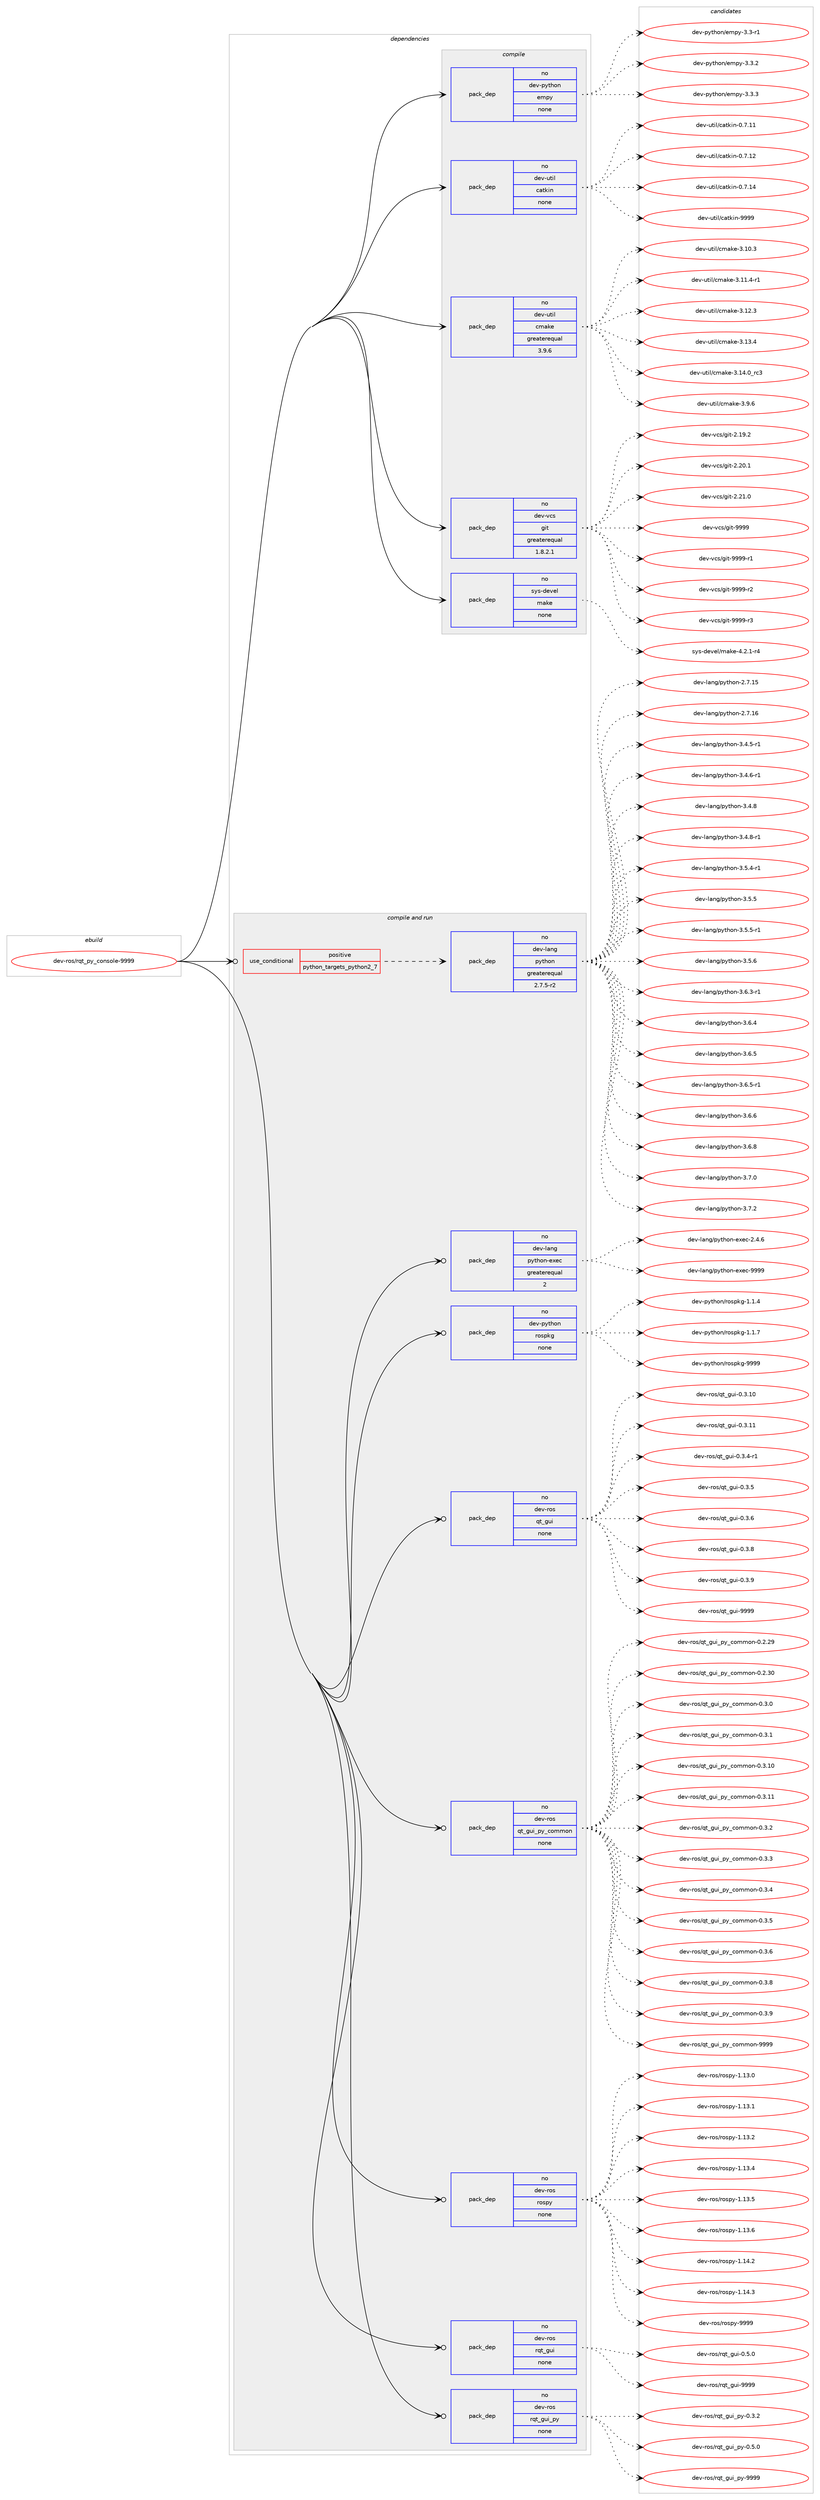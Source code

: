 digraph prolog {

# *************
# Graph options
# *************

newrank=true;
concentrate=true;
compound=true;
graph [rankdir=LR,fontname=Helvetica,fontsize=10,ranksep=1.5];#, ranksep=2.5, nodesep=0.2];
edge  [arrowhead=vee];
node  [fontname=Helvetica,fontsize=10];

# **********
# The ebuild
# **********

subgraph cluster_leftcol {
color=gray;
rank=same;
label=<<i>ebuild</i>>;
id [label="dev-ros/rqt_py_console-9999", color=red, width=4, href="../dev-ros/rqt_py_console-9999.svg"];
}

# ****************
# The dependencies
# ****************

subgraph cluster_midcol {
color=gray;
label=<<i>dependencies</i>>;
subgraph cluster_compile {
fillcolor="#eeeeee";
style=filled;
label=<<i>compile</i>>;
subgraph pack1055873 {
dependency1469792 [label=<<TABLE BORDER="0" CELLBORDER="1" CELLSPACING="0" CELLPADDING="4" WIDTH="220"><TR><TD ROWSPAN="6" CELLPADDING="30">pack_dep</TD></TR><TR><TD WIDTH="110">no</TD></TR><TR><TD>dev-python</TD></TR><TR><TD>empy</TD></TR><TR><TD>none</TD></TR><TR><TD></TD></TR></TABLE>>, shape=none, color=blue];
}
id:e -> dependency1469792:w [weight=20,style="solid",arrowhead="vee"];
subgraph pack1055874 {
dependency1469793 [label=<<TABLE BORDER="0" CELLBORDER="1" CELLSPACING="0" CELLPADDING="4" WIDTH="220"><TR><TD ROWSPAN="6" CELLPADDING="30">pack_dep</TD></TR><TR><TD WIDTH="110">no</TD></TR><TR><TD>dev-util</TD></TR><TR><TD>catkin</TD></TR><TR><TD>none</TD></TR><TR><TD></TD></TR></TABLE>>, shape=none, color=blue];
}
id:e -> dependency1469793:w [weight=20,style="solid",arrowhead="vee"];
subgraph pack1055875 {
dependency1469794 [label=<<TABLE BORDER="0" CELLBORDER="1" CELLSPACING="0" CELLPADDING="4" WIDTH="220"><TR><TD ROWSPAN="6" CELLPADDING="30">pack_dep</TD></TR><TR><TD WIDTH="110">no</TD></TR><TR><TD>dev-util</TD></TR><TR><TD>cmake</TD></TR><TR><TD>greaterequal</TD></TR><TR><TD>3.9.6</TD></TR></TABLE>>, shape=none, color=blue];
}
id:e -> dependency1469794:w [weight=20,style="solid",arrowhead="vee"];
subgraph pack1055876 {
dependency1469795 [label=<<TABLE BORDER="0" CELLBORDER="1" CELLSPACING="0" CELLPADDING="4" WIDTH="220"><TR><TD ROWSPAN="6" CELLPADDING="30">pack_dep</TD></TR><TR><TD WIDTH="110">no</TD></TR><TR><TD>dev-vcs</TD></TR><TR><TD>git</TD></TR><TR><TD>greaterequal</TD></TR><TR><TD>1.8.2.1</TD></TR></TABLE>>, shape=none, color=blue];
}
id:e -> dependency1469795:w [weight=20,style="solid",arrowhead="vee"];
subgraph pack1055877 {
dependency1469796 [label=<<TABLE BORDER="0" CELLBORDER="1" CELLSPACING="0" CELLPADDING="4" WIDTH="220"><TR><TD ROWSPAN="6" CELLPADDING="30">pack_dep</TD></TR><TR><TD WIDTH="110">no</TD></TR><TR><TD>sys-devel</TD></TR><TR><TD>make</TD></TR><TR><TD>none</TD></TR><TR><TD></TD></TR></TABLE>>, shape=none, color=blue];
}
id:e -> dependency1469796:w [weight=20,style="solid",arrowhead="vee"];
}
subgraph cluster_compileandrun {
fillcolor="#eeeeee";
style=filled;
label=<<i>compile and run</i>>;
subgraph cond390529 {
dependency1469797 [label=<<TABLE BORDER="0" CELLBORDER="1" CELLSPACING="0" CELLPADDING="4"><TR><TD ROWSPAN="3" CELLPADDING="10">use_conditional</TD></TR><TR><TD>positive</TD></TR><TR><TD>python_targets_python2_7</TD></TR></TABLE>>, shape=none, color=red];
subgraph pack1055878 {
dependency1469798 [label=<<TABLE BORDER="0" CELLBORDER="1" CELLSPACING="0" CELLPADDING="4" WIDTH="220"><TR><TD ROWSPAN="6" CELLPADDING="30">pack_dep</TD></TR><TR><TD WIDTH="110">no</TD></TR><TR><TD>dev-lang</TD></TR><TR><TD>python</TD></TR><TR><TD>greaterequal</TD></TR><TR><TD>2.7.5-r2</TD></TR></TABLE>>, shape=none, color=blue];
}
dependency1469797:e -> dependency1469798:w [weight=20,style="dashed",arrowhead="vee"];
}
id:e -> dependency1469797:w [weight=20,style="solid",arrowhead="odotvee"];
subgraph pack1055879 {
dependency1469799 [label=<<TABLE BORDER="0" CELLBORDER="1" CELLSPACING="0" CELLPADDING="4" WIDTH="220"><TR><TD ROWSPAN="6" CELLPADDING="30">pack_dep</TD></TR><TR><TD WIDTH="110">no</TD></TR><TR><TD>dev-lang</TD></TR><TR><TD>python-exec</TD></TR><TR><TD>greaterequal</TD></TR><TR><TD>2</TD></TR></TABLE>>, shape=none, color=blue];
}
id:e -> dependency1469799:w [weight=20,style="solid",arrowhead="odotvee"];
subgraph pack1055880 {
dependency1469800 [label=<<TABLE BORDER="0" CELLBORDER="1" CELLSPACING="0" CELLPADDING="4" WIDTH="220"><TR><TD ROWSPAN="6" CELLPADDING="30">pack_dep</TD></TR><TR><TD WIDTH="110">no</TD></TR><TR><TD>dev-python</TD></TR><TR><TD>rospkg</TD></TR><TR><TD>none</TD></TR><TR><TD></TD></TR></TABLE>>, shape=none, color=blue];
}
id:e -> dependency1469800:w [weight=20,style="solid",arrowhead="odotvee"];
subgraph pack1055881 {
dependency1469801 [label=<<TABLE BORDER="0" CELLBORDER="1" CELLSPACING="0" CELLPADDING="4" WIDTH="220"><TR><TD ROWSPAN="6" CELLPADDING="30">pack_dep</TD></TR><TR><TD WIDTH="110">no</TD></TR><TR><TD>dev-ros</TD></TR><TR><TD>qt_gui</TD></TR><TR><TD>none</TD></TR><TR><TD></TD></TR></TABLE>>, shape=none, color=blue];
}
id:e -> dependency1469801:w [weight=20,style="solid",arrowhead="odotvee"];
subgraph pack1055882 {
dependency1469802 [label=<<TABLE BORDER="0" CELLBORDER="1" CELLSPACING="0" CELLPADDING="4" WIDTH="220"><TR><TD ROWSPAN="6" CELLPADDING="30">pack_dep</TD></TR><TR><TD WIDTH="110">no</TD></TR><TR><TD>dev-ros</TD></TR><TR><TD>qt_gui_py_common</TD></TR><TR><TD>none</TD></TR><TR><TD></TD></TR></TABLE>>, shape=none, color=blue];
}
id:e -> dependency1469802:w [weight=20,style="solid",arrowhead="odotvee"];
subgraph pack1055883 {
dependency1469803 [label=<<TABLE BORDER="0" CELLBORDER="1" CELLSPACING="0" CELLPADDING="4" WIDTH="220"><TR><TD ROWSPAN="6" CELLPADDING="30">pack_dep</TD></TR><TR><TD WIDTH="110">no</TD></TR><TR><TD>dev-ros</TD></TR><TR><TD>rospy</TD></TR><TR><TD>none</TD></TR><TR><TD></TD></TR></TABLE>>, shape=none, color=blue];
}
id:e -> dependency1469803:w [weight=20,style="solid",arrowhead="odotvee"];
subgraph pack1055884 {
dependency1469804 [label=<<TABLE BORDER="0" CELLBORDER="1" CELLSPACING="0" CELLPADDING="4" WIDTH="220"><TR><TD ROWSPAN="6" CELLPADDING="30">pack_dep</TD></TR><TR><TD WIDTH="110">no</TD></TR><TR><TD>dev-ros</TD></TR><TR><TD>rqt_gui</TD></TR><TR><TD>none</TD></TR><TR><TD></TD></TR></TABLE>>, shape=none, color=blue];
}
id:e -> dependency1469804:w [weight=20,style="solid",arrowhead="odotvee"];
subgraph pack1055885 {
dependency1469805 [label=<<TABLE BORDER="0" CELLBORDER="1" CELLSPACING="0" CELLPADDING="4" WIDTH="220"><TR><TD ROWSPAN="6" CELLPADDING="30">pack_dep</TD></TR><TR><TD WIDTH="110">no</TD></TR><TR><TD>dev-ros</TD></TR><TR><TD>rqt_gui_py</TD></TR><TR><TD>none</TD></TR><TR><TD></TD></TR></TABLE>>, shape=none, color=blue];
}
id:e -> dependency1469805:w [weight=20,style="solid",arrowhead="odotvee"];
}
subgraph cluster_run {
fillcolor="#eeeeee";
style=filled;
label=<<i>run</i>>;
}
}

# **************
# The candidates
# **************

subgraph cluster_choices {
rank=same;
color=gray;
label=<<i>candidates</i>>;

subgraph choice1055873 {
color=black;
nodesep=1;
choice1001011184511212111610411111047101109112121455146514511449 [label="dev-python/empy-3.3-r1", color=red, width=4,href="../dev-python/empy-3.3-r1.svg"];
choice1001011184511212111610411111047101109112121455146514650 [label="dev-python/empy-3.3.2", color=red, width=4,href="../dev-python/empy-3.3.2.svg"];
choice1001011184511212111610411111047101109112121455146514651 [label="dev-python/empy-3.3.3", color=red, width=4,href="../dev-python/empy-3.3.3.svg"];
dependency1469792:e -> choice1001011184511212111610411111047101109112121455146514511449:w [style=dotted,weight="100"];
dependency1469792:e -> choice1001011184511212111610411111047101109112121455146514650:w [style=dotted,weight="100"];
dependency1469792:e -> choice1001011184511212111610411111047101109112121455146514651:w [style=dotted,weight="100"];
}
subgraph choice1055874 {
color=black;
nodesep=1;
choice1001011184511711610510847999711610710511045484655464949 [label="dev-util/catkin-0.7.11", color=red, width=4,href="../dev-util/catkin-0.7.11.svg"];
choice1001011184511711610510847999711610710511045484655464950 [label="dev-util/catkin-0.7.12", color=red, width=4,href="../dev-util/catkin-0.7.12.svg"];
choice1001011184511711610510847999711610710511045484655464952 [label="dev-util/catkin-0.7.14", color=red, width=4,href="../dev-util/catkin-0.7.14.svg"];
choice100101118451171161051084799971161071051104557575757 [label="dev-util/catkin-9999", color=red, width=4,href="../dev-util/catkin-9999.svg"];
dependency1469793:e -> choice1001011184511711610510847999711610710511045484655464949:w [style=dotted,weight="100"];
dependency1469793:e -> choice1001011184511711610510847999711610710511045484655464950:w [style=dotted,weight="100"];
dependency1469793:e -> choice1001011184511711610510847999711610710511045484655464952:w [style=dotted,weight="100"];
dependency1469793:e -> choice100101118451171161051084799971161071051104557575757:w [style=dotted,weight="100"];
}
subgraph choice1055875 {
color=black;
nodesep=1;
choice1001011184511711610510847991099710710145514649484651 [label="dev-util/cmake-3.10.3", color=red, width=4,href="../dev-util/cmake-3.10.3.svg"];
choice10010111845117116105108479910997107101455146494946524511449 [label="dev-util/cmake-3.11.4-r1", color=red, width=4,href="../dev-util/cmake-3.11.4-r1.svg"];
choice1001011184511711610510847991099710710145514649504651 [label="dev-util/cmake-3.12.3", color=red, width=4,href="../dev-util/cmake-3.12.3.svg"];
choice1001011184511711610510847991099710710145514649514652 [label="dev-util/cmake-3.13.4", color=red, width=4,href="../dev-util/cmake-3.13.4.svg"];
choice1001011184511711610510847991099710710145514649524648951149951 [label="dev-util/cmake-3.14.0_rc3", color=red, width=4,href="../dev-util/cmake-3.14.0_rc3.svg"];
choice10010111845117116105108479910997107101455146574654 [label="dev-util/cmake-3.9.6", color=red, width=4,href="../dev-util/cmake-3.9.6.svg"];
dependency1469794:e -> choice1001011184511711610510847991099710710145514649484651:w [style=dotted,weight="100"];
dependency1469794:e -> choice10010111845117116105108479910997107101455146494946524511449:w [style=dotted,weight="100"];
dependency1469794:e -> choice1001011184511711610510847991099710710145514649504651:w [style=dotted,weight="100"];
dependency1469794:e -> choice1001011184511711610510847991099710710145514649514652:w [style=dotted,weight="100"];
dependency1469794:e -> choice1001011184511711610510847991099710710145514649524648951149951:w [style=dotted,weight="100"];
dependency1469794:e -> choice10010111845117116105108479910997107101455146574654:w [style=dotted,weight="100"];
}
subgraph choice1055876 {
color=black;
nodesep=1;
choice10010111845118991154710310511645504649574650 [label="dev-vcs/git-2.19.2", color=red, width=4,href="../dev-vcs/git-2.19.2.svg"];
choice10010111845118991154710310511645504650484649 [label="dev-vcs/git-2.20.1", color=red, width=4,href="../dev-vcs/git-2.20.1.svg"];
choice10010111845118991154710310511645504650494648 [label="dev-vcs/git-2.21.0", color=red, width=4,href="../dev-vcs/git-2.21.0.svg"];
choice1001011184511899115471031051164557575757 [label="dev-vcs/git-9999", color=red, width=4,href="../dev-vcs/git-9999.svg"];
choice10010111845118991154710310511645575757574511449 [label="dev-vcs/git-9999-r1", color=red, width=4,href="../dev-vcs/git-9999-r1.svg"];
choice10010111845118991154710310511645575757574511450 [label="dev-vcs/git-9999-r2", color=red, width=4,href="../dev-vcs/git-9999-r2.svg"];
choice10010111845118991154710310511645575757574511451 [label="dev-vcs/git-9999-r3", color=red, width=4,href="../dev-vcs/git-9999-r3.svg"];
dependency1469795:e -> choice10010111845118991154710310511645504649574650:w [style=dotted,weight="100"];
dependency1469795:e -> choice10010111845118991154710310511645504650484649:w [style=dotted,weight="100"];
dependency1469795:e -> choice10010111845118991154710310511645504650494648:w [style=dotted,weight="100"];
dependency1469795:e -> choice1001011184511899115471031051164557575757:w [style=dotted,weight="100"];
dependency1469795:e -> choice10010111845118991154710310511645575757574511449:w [style=dotted,weight="100"];
dependency1469795:e -> choice10010111845118991154710310511645575757574511450:w [style=dotted,weight="100"];
dependency1469795:e -> choice10010111845118991154710310511645575757574511451:w [style=dotted,weight="100"];
}
subgraph choice1055877 {
color=black;
nodesep=1;
choice1151211154510010111810110847109971071014552465046494511452 [label="sys-devel/make-4.2.1-r4", color=red, width=4,href="../sys-devel/make-4.2.1-r4.svg"];
dependency1469796:e -> choice1151211154510010111810110847109971071014552465046494511452:w [style=dotted,weight="100"];
}
subgraph choice1055878 {
color=black;
nodesep=1;
choice10010111845108971101034711212111610411111045504655464953 [label="dev-lang/python-2.7.15", color=red, width=4,href="../dev-lang/python-2.7.15.svg"];
choice10010111845108971101034711212111610411111045504655464954 [label="dev-lang/python-2.7.16", color=red, width=4,href="../dev-lang/python-2.7.16.svg"];
choice1001011184510897110103471121211161041111104551465246534511449 [label="dev-lang/python-3.4.5-r1", color=red, width=4,href="../dev-lang/python-3.4.5-r1.svg"];
choice1001011184510897110103471121211161041111104551465246544511449 [label="dev-lang/python-3.4.6-r1", color=red, width=4,href="../dev-lang/python-3.4.6-r1.svg"];
choice100101118451089711010347112121116104111110455146524656 [label="dev-lang/python-3.4.8", color=red, width=4,href="../dev-lang/python-3.4.8.svg"];
choice1001011184510897110103471121211161041111104551465246564511449 [label="dev-lang/python-3.4.8-r1", color=red, width=4,href="../dev-lang/python-3.4.8-r1.svg"];
choice1001011184510897110103471121211161041111104551465346524511449 [label="dev-lang/python-3.5.4-r1", color=red, width=4,href="../dev-lang/python-3.5.4-r1.svg"];
choice100101118451089711010347112121116104111110455146534653 [label="dev-lang/python-3.5.5", color=red, width=4,href="../dev-lang/python-3.5.5.svg"];
choice1001011184510897110103471121211161041111104551465346534511449 [label="dev-lang/python-3.5.5-r1", color=red, width=4,href="../dev-lang/python-3.5.5-r1.svg"];
choice100101118451089711010347112121116104111110455146534654 [label="dev-lang/python-3.5.6", color=red, width=4,href="../dev-lang/python-3.5.6.svg"];
choice1001011184510897110103471121211161041111104551465446514511449 [label="dev-lang/python-3.6.3-r1", color=red, width=4,href="../dev-lang/python-3.6.3-r1.svg"];
choice100101118451089711010347112121116104111110455146544652 [label="dev-lang/python-3.6.4", color=red, width=4,href="../dev-lang/python-3.6.4.svg"];
choice100101118451089711010347112121116104111110455146544653 [label="dev-lang/python-3.6.5", color=red, width=4,href="../dev-lang/python-3.6.5.svg"];
choice1001011184510897110103471121211161041111104551465446534511449 [label="dev-lang/python-3.6.5-r1", color=red, width=4,href="../dev-lang/python-3.6.5-r1.svg"];
choice100101118451089711010347112121116104111110455146544654 [label="dev-lang/python-3.6.6", color=red, width=4,href="../dev-lang/python-3.6.6.svg"];
choice100101118451089711010347112121116104111110455146544656 [label="dev-lang/python-3.6.8", color=red, width=4,href="../dev-lang/python-3.6.8.svg"];
choice100101118451089711010347112121116104111110455146554648 [label="dev-lang/python-3.7.0", color=red, width=4,href="../dev-lang/python-3.7.0.svg"];
choice100101118451089711010347112121116104111110455146554650 [label="dev-lang/python-3.7.2", color=red, width=4,href="../dev-lang/python-3.7.2.svg"];
dependency1469798:e -> choice10010111845108971101034711212111610411111045504655464953:w [style=dotted,weight="100"];
dependency1469798:e -> choice10010111845108971101034711212111610411111045504655464954:w [style=dotted,weight="100"];
dependency1469798:e -> choice1001011184510897110103471121211161041111104551465246534511449:w [style=dotted,weight="100"];
dependency1469798:e -> choice1001011184510897110103471121211161041111104551465246544511449:w [style=dotted,weight="100"];
dependency1469798:e -> choice100101118451089711010347112121116104111110455146524656:w [style=dotted,weight="100"];
dependency1469798:e -> choice1001011184510897110103471121211161041111104551465246564511449:w [style=dotted,weight="100"];
dependency1469798:e -> choice1001011184510897110103471121211161041111104551465346524511449:w [style=dotted,weight="100"];
dependency1469798:e -> choice100101118451089711010347112121116104111110455146534653:w [style=dotted,weight="100"];
dependency1469798:e -> choice1001011184510897110103471121211161041111104551465346534511449:w [style=dotted,weight="100"];
dependency1469798:e -> choice100101118451089711010347112121116104111110455146534654:w [style=dotted,weight="100"];
dependency1469798:e -> choice1001011184510897110103471121211161041111104551465446514511449:w [style=dotted,weight="100"];
dependency1469798:e -> choice100101118451089711010347112121116104111110455146544652:w [style=dotted,weight="100"];
dependency1469798:e -> choice100101118451089711010347112121116104111110455146544653:w [style=dotted,weight="100"];
dependency1469798:e -> choice1001011184510897110103471121211161041111104551465446534511449:w [style=dotted,weight="100"];
dependency1469798:e -> choice100101118451089711010347112121116104111110455146544654:w [style=dotted,weight="100"];
dependency1469798:e -> choice100101118451089711010347112121116104111110455146544656:w [style=dotted,weight="100"];
dependency1469798:e -> choice100101118451089711010347112121116104111110455146554648:w [style=dotted,weight="100"];
dependency1469798:e -> choice100101118451089711010347112121116104111110455146554650:w [style=dotted,weight="100"];
}
subgraph choice1055879 {
color=black;
nodesep=1;
choice1001011184510897110103471121211161041111104510112010199455046524654 [label="dev-lang/python-exec-2.4.6", color=red, width=4,href="../dev-lang/python-exec-2.4.6.svg"];
choice10010111845108971101034711212111610411111045101120101994557575757 [label="dev-lang/python-exec-9999", color=red, width=4,href="../dev-lang/python-exec-9999.svg"];
dependency1469799:e -> choice1001011184510897110103471121211161041111104510112010199455046524654:w [style=dotted,weight="100"];
dependency1469799:e -> choice10010111845108971101034711212111610411111045101120101994557575757:w [style=dotted,weight="100"];
}
subgraph choice1055880 {
color=black;
nodesep=1;
choice1001011184511212111610411111047114111115112107103454946494652 [label="dev-python/rospkg-1.1.4", color=red, width=4,href="../dev-python/rospkg-1.1.4.svg"];
choice1001011184511212111610411111047114111115112107103454946494655 [label="dev-python/rospkg-1.1.7", color=red, width=4,href="../dev-python/rospkg-1.1.7.svg"];
choice10010111845112121116104111110471141111151121071034557575757 [label="dev-python/rospkg-9999", color=red, width=4,href="../dev-python/rospkg-9999.svg"];
dependency1469800:e -> choice1001011184511212111610411111047114111115112107103454946494652:w [style=dotted,weight="100"];
dependency1469800:e -> choice1001011184511212111610411111047114111115112107103454946494655:w [style=dotted,weight="100"];
dependency1469800:e -> choice10010111845112121116104111110471141111151121071034557575757:w [style=dotted,weight="100"];
}
subgraph choice1055881 {
color=black;
nodesep=1;
choice10010111845114111115471131169510311710545484651464948 [label="dev-ros/qt_gui-0.3.10", color=red, width=4,href="../dev-ros/qt_gui-0.3.10.svg"];
choice10010111845114111115471131169510311710545484651464949 [label="dev-ros/qt_gui-0.3.11", color=red, width=4,href="../dev-ros/qt_gui-0.3.11.svg"];
choice1001011184511411111547113116951031171054548465146524511449 [label="dev-ros/qt_gui-0.3.4-r1", color=red, width=4,href="../dev-ros/qt_gui-0.3.4-r1.svg"];
choice100101118451141111154711311695103117105454846514653 [label="dev-ros/qt_gui-0.3.5", color=red, width=4,href="../dev-ros/qt_gui-0.3.5.svg"];
choice100101118451141111154711311695103117105454846514654 [label="dev-ros/qt_gui-0.3.6", color=red, width=4,href="../dev-ros/qt_gui-0.3.6.svg"];
choice100101118451141111154711311695103117105454846514656 [label="dev-ros/qt_gui-0.3.8", color=red, width=4,href="../dev-ros/qt_gui-0.3.8.svg"];
choice100101118451141111154711311695103117105454846514657 [label="dev-ros/qt_gui-0.3.9", color=red, width=4,href="../dev-ros/qt_gui-0.3.9.svg"];
choice1001011184511411111547113116951031171054557575757 [label="dev-ros/qt_gui-9999", color=red, width=4,href="../dev-ros/qt_gui-9999.svg"];
dependency1469801:e -> choice10010111845114111115471131169510311710545484651464948:w [style=dotted,weight="100"];
dependency1469801:e -> choice10010111845114111115471131169510311710545484651464949:w [style=dotted,weight="100"];
dependency1469801:e -> choice1001011184511411111547113116951031171054548465146524511449:w [style=dotted,weight="100"];
dependency1469801:e -> choice100101118451141111154711311695103117105454846514653:w [style=dotted,weight="100"];
dependency1469801:e -> choice100101118451141111154711311695103117105454846514654:w [style=dotted,weight="100"];
dependency1469801:e -> choice100101118451141111154711311695103117105454846514656:w [style=dotted,weight="100"];
dependency1469801:e -> choice100101118451141111154711311695103117105454846514657:w [style=dotted,weight="100"];
dependency1469801:e -> choice1001011184511411111547113116951031171054557575757:w [style=dotted,weight="100"];
}
subgraph choice1055882 {
color=black;
nodesep=1;
choice10010111845114111115471131169510311710595112121959911110910911111045484650465057 [label="dev-ros/qt_gui_py_common-0.2.29", color=red, width=4,href="../dev-ros/qt_gui_py_common-0.2.29.svg"];
choice10010111845114111115471131169510311710595112121959911110910911111045484650465148 [label="dev-ros/qt_gui_py_common-0.2.30", color=red, width=4,href="../dev-ros/qt_gui_py_common-0.2.30.svg"];
choice100101118451141111154711311695103117105951121219599111109109111110454846514648 [label="dev-ros/qt_gui_py_common-0.3.0", color=red, width=4,href="../dev-ros/qt_gui_py_common-0.3.0.svg"];
choice100101118451141111154711311695103117105951121219599111109109111110454846514649 [label="dev-ros/qt_gui_py_common-0.3.1", color=red, width=4,href="../dev-ros/qt_gui_py_common-0.3.1.svg"];
choice10010111845114111115471131169510311710595112121959911110910911111045484651464948 [label="dev-ros/qt_gui_py_common-0.3.10", color=red, width=4,href="../dev-ros/qt_gui_py_common-0.3.10.svg"];
choice10010111845114111115471131169510311710595112121959911110910911111045484651464949 [label="dev-ros/qt_gui_py_common-0.3.11", color=red, width=4,href="../dev-ros/qt_gui_py_common-0.3.11.svg"];
choice100101118451141111154711311695103117105951121219599111109109111110454846514650 [label="dev-ros/qt_gui_py_common-0.3.2", color=red, width=4,href="../dev-ros/qt_gui_py_common-0.3.2.svg"];
choice100101118451141111154711311695103117105951121219599111109109111110454846514651 [label="dev-ros/qt_gui_py_common-0.3.3", color=red, width=4,href="../dev-ros/qt_gui_py_common-0.3.3.svg"];
choice100101118451141111154711311695103117105951121219599111109109111110454846514652 [label="dev-ros/qt_gui_py_common-0.3.4", color=red, width=4,href="../dev-ros/qt_gui_py_common-0.3.4.svg"];
choice100101118451141111154711311695103117105951121219599111109109111110454846514653 [label="dev-ros/qt_gui_py_common-0.3.5", color=red, width=4,href="../dev-ros/qt_gui_py_common-0.3.5.svg"];
choice100101118451141111154711311695103117105951121219599111109109111110454846514654 [label="dev-ros/qt_gui_py_common-0.3.6", color=red, width=4,href="../dev-ros/qt_gui_py_common-0.3.6.svg"];
choice100101118451141111154711311695103117105951121219599111109109111110454846514656 [label="dev-ros/qt_gui_py_common-0.3.8", color=red, width=4,href="../dev-ros/qt_gui_py_common-0.3.8.svg"];
choice100101118451141111154711311695103117105951121219599111109109111110454846514657 [label="dev-ros/qt_gui_py_common-0.3.9", color=red, width=4,href="../dev-ros/qt_gui_py_common-0.3.9.svg"];
choice1001011184511411111547113116951031171059511212195991111091091111104557575757 [label="dev-ros/qt_gui_py_common-9999", color=red, width=4,href="../dev-ros/qt_gui_py_common-9999.svg"];
dependency1469802:e -> choice10010111845114111115471131169510311710595112121959911110910911111045484650465057:w [style=dotted,weight="100"];
dependency1469802:e -> choice10010111845114111115471131169510311710595112121959911110910911111045484650465148:w [style=dotted,weight="100"];
dependency1469802:e -> choice100101118451141111154711311695103117105951121219599111109109111110454846514648:w [style=dotted,weight="100"];
dependency1469802:e -> choice100101118451141111154711311695103117105951121219599111109109111110454846514649:w [style=dotted,weight="100"];
dependency1469802:e -> choice10010111845114111115471131169510311710595112121959911110910911111045484651464948:w [style=dotted,weight="100"];
dependency1469802:e -> choice10010111845114111115471131169510311710595112121959911110910911111045484651464949:w [style=dotted,weight="100"];
dependency1469802:e -> choice100101118451141111154711311695103117105951121219599111109109111110454846514650:w [style=dotted,weight="100"];
dependency1469802:e -> choice100101118451141111154711311695103117105951121219599111109109111110454846514651:w [style=dotted,weight="100"];
dependency1469802:e -> choice100101118451141111154711311695103117105951121219599111109109111110454846514652:w [style=dotted,weight="100"];
dependency1469802:e -> choice100101118451141111154711311695103117105951121219599111109109111110454846514653:w [style=dotted,weight="100"];
dependency1469802:e -> choice100101118451141111154711311695103117105951121219599111109109111110454846514654:w [style=dotted,weight="100"];
dependency1469802:e -> choice100101118451141111154711311695103117105951121219599111109109111110454846514656:w [style=dotted,weight="100"];
dependency1469802:e -> choice100101118451141111154711311695103117105951121219599111109109111110454846514657:w [style=dotted,weight="100"];
dependency1469802:e -> choice1001011184511411111547113116951031171059511212195991111091091111104557575757:w [style=dotted,weight="100"];
}
subgraph choice1055883 {
color=black;
nodesep=1;
choice100101118451141111154711411111511212145494649514648 [label="dev-ros/rospy-1.13.0", color=red, width=4,href="../dev-ros/rospy-1.13.0.svg"];
choice100101118451141111154711411111511212145494649514649 [label="dev-ros/rospy-1.13.1", color=red, width=4,href="../dev-ros/rospy-1.13.1.svg"];
choice100101118451141111154711411111511212145494649514650 [label="dev-ros/rospy-1.13.2", color=red, width=4,href="../dev-ros/rospy-1.13.2.svg"];
choice100101118451141111154711411111511212145494649514652 [label="dev-ros/rospy-1.13.4", color=red, width=4,href="../dev-ros/rospy-1.13.4.svg"];
choice100101118451141111154711411111511212145494649514653 [label="dev-ros/rospy-1.13.5", color=red, width=4,href="../dev-ros/rospy-1.13.5.svg"];
choice100101118451141111154711411111511212145494649514654 [label="dev-ros/rospy-1.13.6", color=red, width=4,href="../dev-ros/rospy-1.13.6.svg"];
choice100101118451141111154711411111511212145494649524650 [label="dev-ros/rospy-1.14.2", color=red, width=4,href="../dev-ros/rospy-1.14.2.svg"];
choice100101118451141111154711411111511212145494649524651 [label="dev-ros/rospy-1.14.3", color=red, width=4,href="../dev-ros/rospy-1.14.3.svg"];
choice10010111845114111115471141111151121214557575757 [label="dev-ros/rospy-9999", color=red, width=4,href="../dev-ros/rospy-9999.svg"];
dependency1469803:e -> choice100101118451141111154711411111511212145494649514648:w [style=dotted,weight="100"];
dependency1469803:e -> choice100101118451141111154711411111511212145494649514649:w [style=dotted,weight="100"];
dependency1469803:e -> choice100101118451141111154711411111511212145494649514650:w [style=dotted,weight="100"];
dependency1469803:e -> choice100101118451141111154711411111511212145494649514652:w [style=dotted,weight="100"];
dependency1469803:e -> choice100101118451141111154711411111511212145494649514653:w [style=dotted,weight="100"];
dependency1469803:e -> choice100101118451141111154711411111511212145494649514654:w [style=dotted,weight="100"];
dependency1469803:e -> choice100101118451141111154711411111511212145494649524650:w [style=dotted,weight="100"];
dependency1469803:e -> choice100101118451141111154711411111511212145494649524651:w [style=dotted,weight="100"];
dependency1469803:e -> choice10010111845114111115471141111151121214557575757:w [style=dotted,weight="100"];
}
subgraph choice1055884 {
color=black;
nodesep=1;
choice100101118451141111154711411311695103117105454846534648 [label="dev-ros/rqt_gui-0.5.0", color=red, width=4,href="../dev-ros/rqt_gui-0.5.0.svg"];
choice1001011184511411111547114113116951031171054557575757 [label="dev-ros/rqt_gui-9999", color=red, width=4,href="../dev-ros/rqt_gui-9999.svg"];
dependency1469804:e -> choice100101118451141111154711411311695103117105454846534648:w [style=dotted,weight="100"];
dependency1469804:e -> choice1001011184511411111547114113116951031171054557575757:w [style=dotted,weight="100"];
}
subgraph choice1055885 {
color=black;
nodesep=1;
choice10010111845114111115471141131169510311710595112121454846514650 [label="dev-ros/rqt_gui_py-0.3.2", color=red, width=4,href="../dev-ros/rqt_gui_py-0.3.2.svg"];
choice10010111845114111115471141131169510311710595112121454846534648 [label="dev-ros/rqt_gui_py-0.5.0", color=red, width=4,href="../dev-ros/rqt_gui_py-0.5.0.svg"];
choice100101118451141111154711411311695103117105951121214557575757 [label="dev-ros/rqt_gui_py-9999", color=red, width=4,href="../dev-ros/rqt_gui_py-9999.svg"];
dependency1469805:e -> choice10010111845114111115471141131169510311710595112121454846514650:w [style=dotted,weight="100"];
dependency1469805:e -> choice10010111845114111115471141131169510311710595112121454846534648:w [style=dotted,weight="100"];
dependency1469805:e -> choice100101118451141111154711411311695103117105951121214557575757:w [style=dotted,weight="100"];
}
}

}
